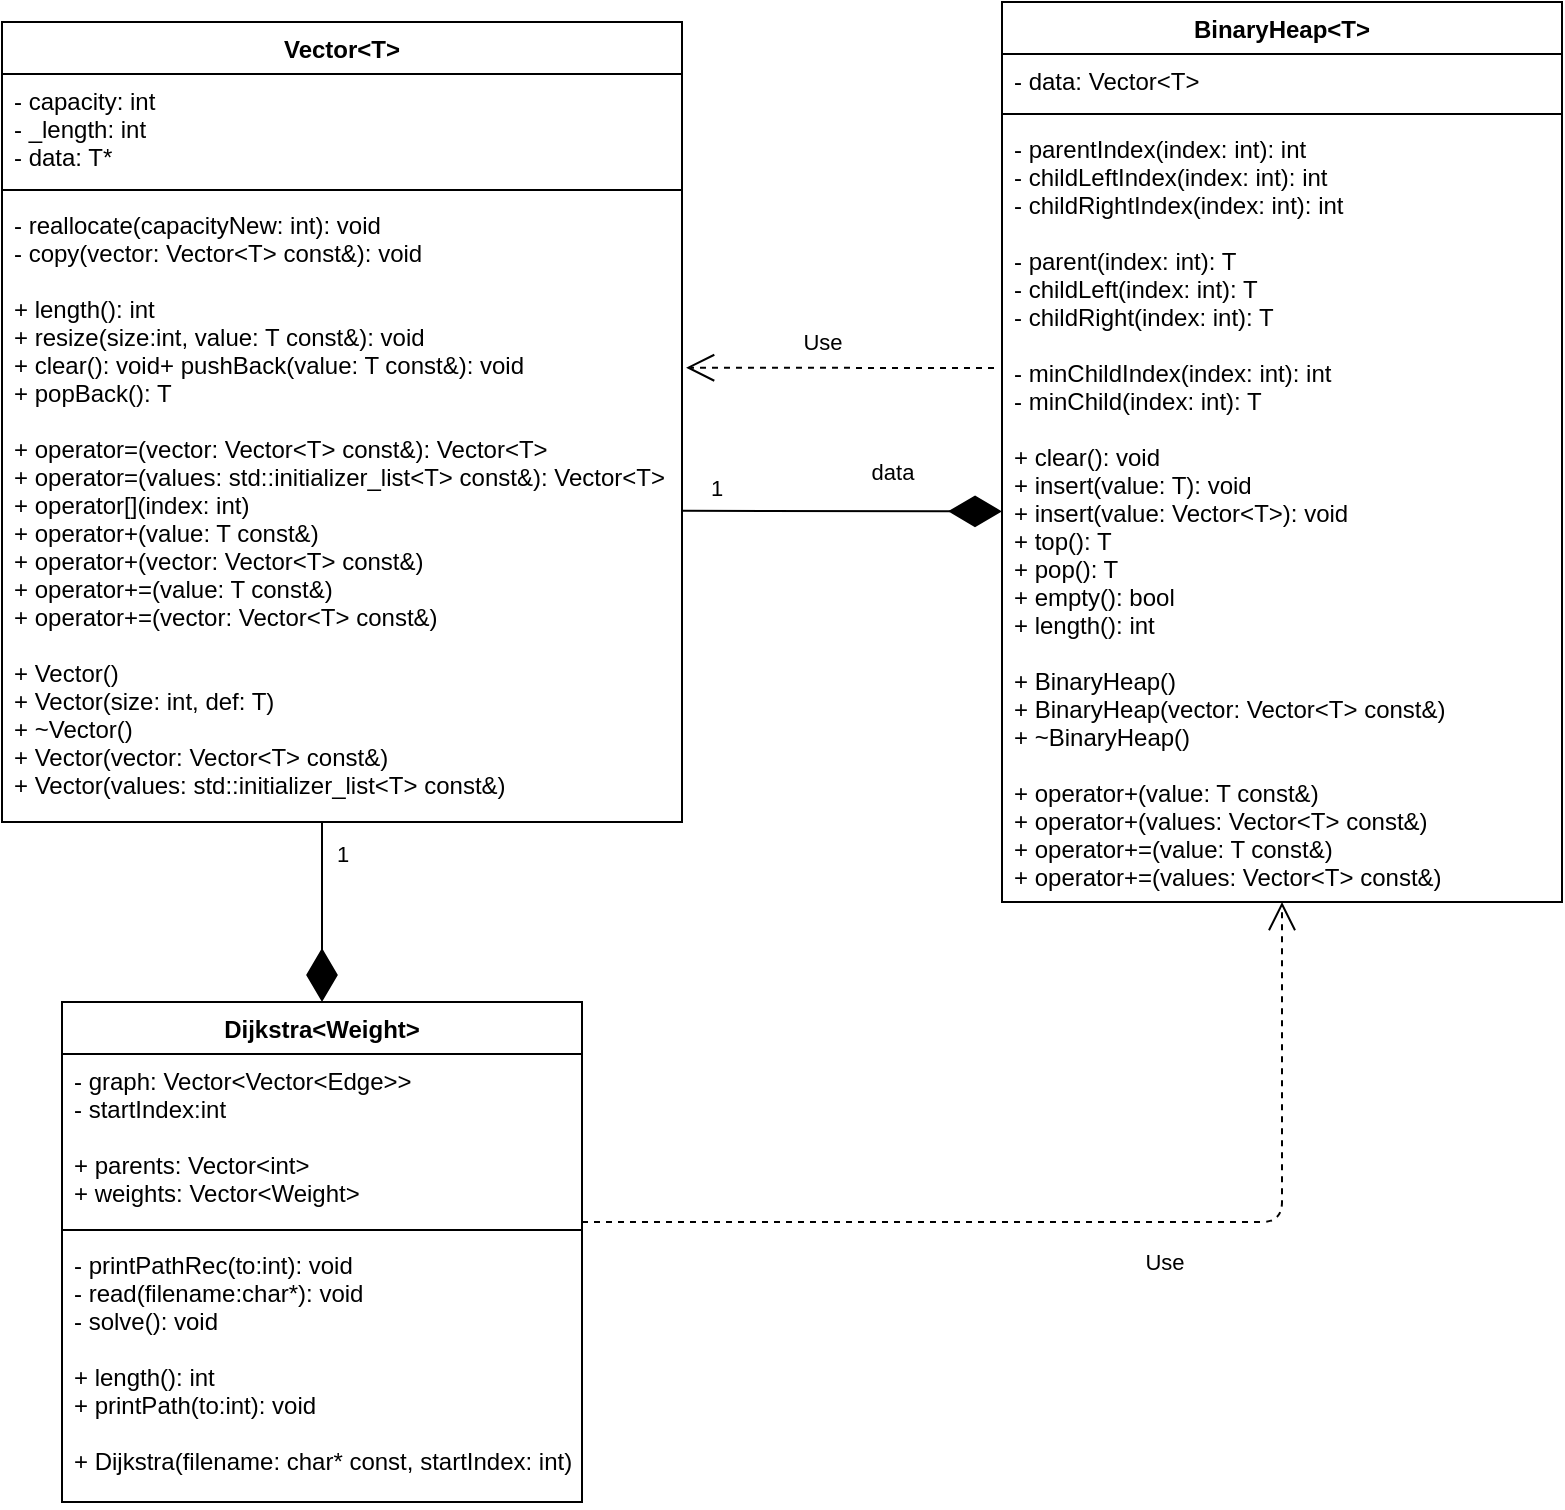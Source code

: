 <mxfile version="14.6.9" type="device"><diagram name="Page-1" id="c4acf3e9-155e-7222-9cf6-157b1a14988f"><mxGraphModel dx="704" dy="766" grid="1" gridSize="10" guides="1" tooltips="1" connect="1" arrows="1" fold="1" page="1" pageScale="1" pageWidth="850" pageHeight="1100" background="#ffffff" math="0" shadow="0"><root><mxCell id="0"/><mxCell id="1" parent="0"/><mxCell id="u4KF9Zo-amMVWzDoykRx-2" value="Vector&lt;T&gt;" style="swimlane;fontStyle=1;align=center;verticalAlign=top;childLayout=stackLayout;horizontal=1;startSize=26;horizontalStack=0;resizeParent=1;resizeParentMax=0;resizeLast=0;collapsible=1;marginBottom=0;" parent="1" vertex="1"><mxGeometry x="10" y="200" width="340" height="400" as="geometry"/></mxCell><mxCell id="u4KF9Zo-amMVWzDoykRx-3" value="- capacity: int&#xA;- _length: int&#xA;- data: T*&#xA;" style="text;strokeColor=none;fillColor=none;align=left;verticalAlign=top;spacingLeft=4;spacingRight=4;overflow=hidden;rotatable=0;points=[[0,0.5],[1,0.5]];portConstraint=eastwest;" parent="u4KF9Zo-amMVWzDoykRx-2" vertex="1"><mxGeometry y="26" width="340" height="54" as="geometry"/></mxCell><mxCell id="u4KF9Zo-amMVWzDoykRx-4" value="" style="line;strokeWidth=1;fillColor=none;align=left;verticalAlign=middle;spacingTop=-1;spacingLeft=3;spacingRight=3;rotatable=0;labelPosition=right;points=[];portConstraint=eastwest;" parent="u4KF9Zo-amMVWzDoykRx-2" vertex="1"><mxGeometry y="80" width="340" height="8" as="geometry"/></mxCell><mxCell id="u4KF9Zo-amMVWzDoykRx-5" value="- reallocate(capacityNew: int): void&#xA;- copy(vector: Vector&lt;T&gt; const&amp;): void&#xA;&#xA;+ length(): int&#xA;+ resize(size:int, value: T const&amp;): void&#xA;+ clear(): void+ pushBack(value: T const&amp;): void&#xA;+ popBack(): T&#xA;&#xA;+ operator=(vector: Vector&lt;T&gt; const&amp;): Vector&lt;T&gt;&#xA;+ operator=(values: std::initializer_list&lt;T&gt; const&amp;): Vector&lt;T&gt;&#xA;+ operator[](index: int)&#xA;+ operator+(value: T const&amp;)&#xA;+ operator+(vector: Vector&lt;T&gt; const&amp;)&#xA;+ operator+=(value: T const&amp;)&#xA;+ operator+=(vector: Vector&lt;T&gt; const&amp;)&#xA;&#xA;+ Vector()&#xA;+ Vector(size: int, def: T)&#xA;+ ~Vector()&#xA;+ Vector(vector: Vector&lt;T&gt; const&amp;)&#xA;+ Vector(values: std::initializer_list&lt;T&gt; const&amp;)&#xA;&#xA;&#xA;&#xA;&#xA;&#xA;" style="text;strokeColor=none;fillColor=none;align=left;verticalAlign=top;spacingLeft=4;spacingRight=4;overflow=hidden;rotatable=0;points=[[0,0.5],[1,0.5]];portConstraint=eastwest;" parent="u4KF9Zo-amMVWzDoykRx-2" vertex="1"><mxGeometry y="88" width="340" height="312" as="geometry"/></mxCell><mxCell id="u4KF9Zo-amMVWzDoykRx-6" value="BinaryHeap&lt;T&gt;" style="swimlane;fontStyle=1;align=center;verticalAlign=top;childLayout=stackLayout;horizontal=1;startSize=26;horizontalStack=0;resizeParent=1;resizeParentMax=0;resizeLast=0;collapsible=1;marginBottom=0;" parent="1" vertex="1"><mxGeometry x="510" y="190" width="280" height="450" as="geometry"/></mxCell><mxCell id="u4KF9Zo-amMVWzDoykRx-7" value="- data: Vector&lt;T&gt;" style="text;strokeColor=none;fillColor=none;align=left;verticalAlign=top;spacingLeft=4;spacingRight=4;overflow=hidden;rotatable=0;points=[[0,0.5],[1,0.5]];portConstraint=eastwest;" parent="u4KF9Zo-amMVWzDoykRx-6" vertex="1"><mxGeometry y="26" width="280" height="26" as="geometry"/></mxCell><mxCell id="u4KF9Zo-amMVWzDoykRx-8" value="" style="line;strokeWidth=1;fillColor=none;align=left;verticalAlign=middle;spacingTop=-1;spacingLeft=3;spacingRight=3;rotatable=0;labelPosition=right;points=[];portConstraint=eastwest;" parent="u4KF9Zo-amMVWzDoykRx-6" vertex="1"><mxGeometry y="52" width="280" height="8" as="geometry"/></mxCell><mxCell id="u4KF9Zo-amMVWzDoykRx-9" value="- parentIndex(index: int): int&#xA;- childLeftIndex(index: int): int&#xA;- childRightIndex(index: int): int&#xA;&#xA;- parent(index: int): T&#xA;- childLeft(index: int): T&#xA;- childRight(index: int): T&#xA;&#xA;- minChildIndex(index: int): int&#xA;- minChild(index: int): T&#xA;&#xA;+ clear(): void&#xA;+ insert(value: T): void&#xA;+ insert(value: Vector&lt;T&gt;): void&#xA;+ top(): T&#xA;+ pop(): T&#xA;+ empty(): bool&#xA;+ length(): int&#xA;&#xA;+ BinaryHeap()&#xA;+ BinaryHeap(vector: Vector&lt;T&gt; const&amp;)&#xA;+ ~BinaryHeap()&#xA;&#xA;+ operator+(value: T const&amp;)&#xA;+ operator+(values: Vector&lt;T&gt; const&amp;)&#xA;+ operator+=(value: T const&amp;)&#xA;+ operator+=(values: Vector&lt;T&gt; const&amp;)&#xA;&#xA;" style="text;strokeColor=none;fillColor=none;align=left;verticalAlign=top;spacingLeft=4;spacingRight=4;overflow=hidden;rotatable=0;points=[[0,0.5],[1,0.5]];portConstraint=eastwest;" parent="u4KF9Zo-amMVWzDoykRx-6" vertex="1"><mxGeometry y="60" width="280" height="390" as="geometry"/></mxCell><mxCell id="u4KF9Zo-amMVWzDoykRx-11" value="" style="endArrow=diamondThin;endFill=1;endSize=24;html=1;" parent="1" source="u4KF9Zo-amMVWzDoykRx-5" target="u4KF9Zo-amMVWzDoykRx-9" edge="1"><mxGeometry width="160" relative="1" as="geometry"><mxPoint x="300" y="260" as="sourcePoint"/><mxPoint x="450" y="249.5" as="targetPoint"/></mxGeometry></mxCell><mxCell id="u4KF9Zo-amMVWzDoykRx-12" value="&lt;div&gt;1&lt;/div&gt;" style="edgeLabel;html=1;align=center;verticalAlign=middle;resizable=0;points=[];" parent="u4KF9Zo-amMVWzDoykRx-11" vertex="1" connectable="0"><mxGeometry x="-0.786" relative="1" as="geometry"><mxPoint y="-11.95" as="offset"/></mxGeometry></mxCell><mxCell id="u4KF9Zo-amMVWzDoykRx-15" value="data" style="edgeLabel;html=1;align=center;verticalAlign=middle;resizable=0;points=[];" parent="u4KF9Zo-amMVWzDoykRx-11" vertex="1" connectable="0"><mxGeometry x="0.314" y="-2" relative="1" as="geometry"><mxPoint y="-21.67" as="offset"/></mxGeometry></mxCell><mxCell id="u4KF9Zo-amMVWzDoykRx-14" value="Use" style="endArrow=open;endSize=12;dashed=1;html=1;entryX=1.006;entryY=0.272;entryDx=0;entryDy=0;entryPerimeter=0;" parent="1" target="u4KF9Zo-amMVWzDoykRx-5" edge="1"><mxGeometry x="0.123" y="-13" width="160" relative="1" as="geometry"><mxPoint x="506" y="373" as="sourcePoint"/><mxPoint x="314" y="283" as="targetPoint"/><mxPoint as="offset"/></mxGeometry></mxCell><mxCell id="u4KF9Zo-amMVWzDoykRx-16" value="Dijkstra&lt;Weight&gt;" style="swimlane;fontStyle=1;align=center;verticalAlign=top;childLayout=stackLayout;horizontal=1;startSize=26;horizontalStack=0;resizeParent=1;resizeParentMax=0;resizeLast=0;collapsible=1;marginBottom=0;" parent="1" vertex="1"><mxGeometry x="40" y="690" width="260" height="250" as="geometry"/></mxCell><mxCell id="u4KF9Zo-amMVWzDoykRx-17" value="- graph: Vector&lt;Vector&lt;Edge&gt;&gt;&#xA;- startIndex:int&#xA;&#xA;+ parents: Vector&lt;int&gt;&#xA;+ weights: Vector&lt;Weight&gt;&#xA;&#xA;" style="text;strokeColor=none;fillColor=none;align=left;verticalAlign=top;spacingLeft=4;spacingRight=4;overflow=hidden;rotatable=0;points=[[0,0.5],[1,0.5]];portConstraint=eastwest;" parent="u4KF9Zo-amMVWzDoykRx-16" vertex="1"><mxGeometry y="26" width="260" height="84" as="geometry"/></mxCell><mxCell id="u4KF9Zo-amMVWzDoykRx-18" value="" style="line;strokeWidth=1;fillColor=none;align=left;verticalAlign=middle;spacingTop=-1;spacingLeft=3;spacingRight=3;rotatable=0;labelPosition=right;points=[];portConstraint=eastwest;" parent="u4KF9Zo-amMVWzDoykRx-16" vertex="1"><mxGeometry y="110" width="260" height="8" as="geometry"/></mxCell><mxCell id="u4KF9Zo-amMVWzDoykRx-19" value="- printPathRec(to:int): void&#xA;- read(filename:char*): void&#xA;- solve(): void&#xA;&#xA;+ length(): int&#xA;+ printPath(to:int): void&#xA;&#xA;+ Dijkstra(filename: char* const, startIndex: int)&#xA;&#xA;&#xA;" style="text;strokeColor=none;fillColor=none;align=left;verticalAlign=top;spacingLeft=4;spacingRight=4;overflow=hidden;rotatable=0;points=[[0,0.5],[1,0.5]];portConstraint=eastwest;" parent="u4KF9Zo-amMVWzDoykRx-16" vertex="1"><mxGeometry y="118" width="260" height="132" as="geometry"/></mxCell><mxCell id="u4KF9Zo-amMVWzDoykRx-20" value="" style="endArrow=diamondThin;endFill=1;endSize=24;html=1;entryX=0.5;entryY=0;entryDx=0;entryDy=0;" parent="1" target="u4KF9Zo-amMVWzDoykRx-16" edge="1"><mxGeometry width="160" relative="1" as="geometry"><mxPoint x="170" y="600" as="sourcePoint"/><mxPoint x="170" y="670" as="targetPoint"/></mxGeometry></mxCell><mxCell id="u4KF9Zo-amMVWzDoykRx-21" value="1" style="edgeLabel;html=1;align=center;verticalAlign=middle;resizable=0;points=[];" parent="u4KF9Zo-amMVWzDoykRx-20" vertex="1" connectable="0"><mxGeometry x="-0.728" y="3" relative="1" as="geometry"><mxPoint x="7" y="4" as="offset"/></mxGeometry></mxCell><mxCell id="u4KF9Zo-amMVWzDoykRx-22" value="Use" style="endArrow=open;endSize=12;dashed=1;html=1;exitX=1;exitY=1;exitDx=0;exitDy=0;exitPerimeter=0;entryX=0.5;entryY=1;entryDx=0;entryDy=0;" parent="1" source="u4KF9Zo-amMVWzDoykRx-17" target="u4KF9Zo-amMVWzDoykRx-6" edge="1"><mxGeometry x="0.178" y="-10" width="160" relative="1" as="geometry"><mxPoint x="130" y="500" as="sourcePoint"/><mxPoint x="290" y="500" as="targetPoint"/><Array as="points"><mxPoint x="650" y="800"/></Array><mxPoint x="-10" y="10" as="offset"/></mxGeometry></mxCell></root></mxGraphModel></diagram></mxfile>